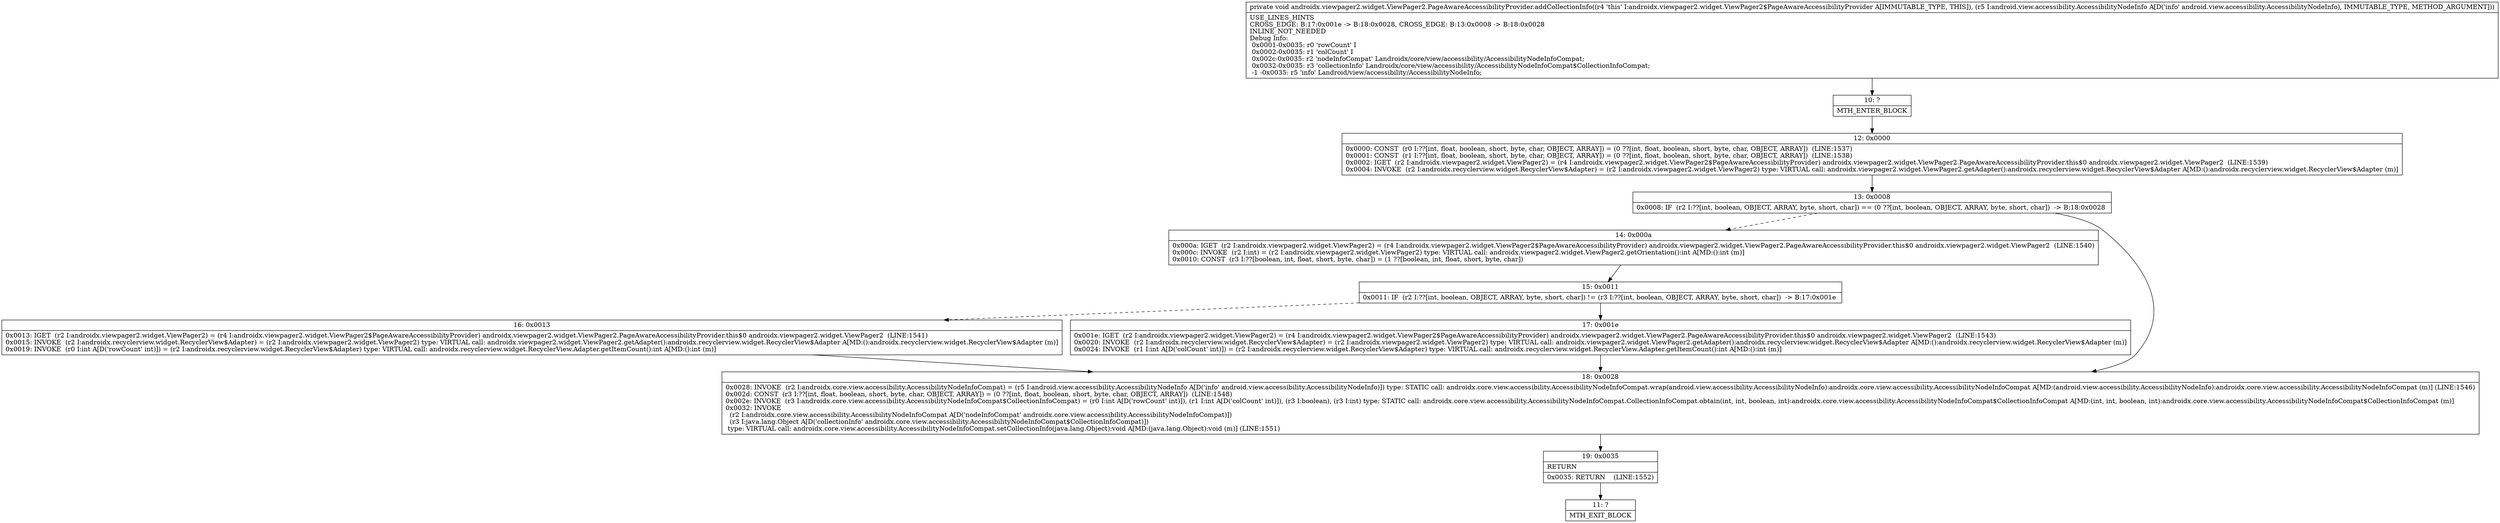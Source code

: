 digraph "CFG forandroidx.viewpager2.widget.ViewPager2.PageAwareAccessibilityProvider.addCollectionInfo(Landroid\/view\/accessibility\/AccessibilityNodeInfo;)V" {
Node_10 [shape=record,label="{10\:\ ?|MTH_ENTER_BLOCK\l}"];
Node_12 [shape=record,label="{12\:\ 0x0000|0x0000: CONST  (r0 I:??[int, float, boolean, short, byte, char, OBJECT, ARRAY]) = (0 ??[int, float, boolean, short, byte, char, OBJECT, ARRAY])  (LINE:1537)\l0x0001: CONST  (r1 I:??[int, float, boolean, short, byte, char, OBJECT, ARRAY]) = (0 ??[int, float, boolean, short, byte, char, OBJECT, ARRAY])  (LINE:1538)\l0x0002: IGET  (r2 I:androidx.viewpager2.widget.ViewPager2) = (r4 I:androidx.viewpager2.widget.ViewPager2$PageAwareAccessibilityProvider) androidx.viewpager2.widget.ViewPager2.PageAwareAccessibilityProvider.this$0 androidx.viewpager2.widget.ViewPager2  (LINE:1539)\l0x0004: INVOKE  (r2 I:androidx.recyclerview.widget.RecyclerView$Adapter) = (r2 I:androidx.viewpager2.widget.ViewPager2) type: VIRTUAL call: androidx.viewpager2.widget.ViewPager2.getAdapter():androidx.recyclerview.widget.RecyclerView$Adapter A[MD:():androidx.recyclerview.widget.RecyclerView$Adapter (m)]\l}"];
Node_13 [shape=record,label="{13\:\ 0x0008|0x0008: IF  (r2 I:??[int, boolean, OBJECT, ARRAY, byte, short, char]) == (0 ??[int, boolean, OBJECT, ARRAY, byte, short, char])  \-\> B:18:0x0028 \l}"];
Node_14 [shape=record,label="{14\:\ 0x000a|0x000a: IGET  (r2 I:androidx.viewpager2.widget.ViewPager2) = (r4 I:androidx.viewpager2.widget.ViewPager2$PageAwareAccessibilityProvider) androidx.viewpager2.widget.ViewPager2.PageAwareAccessibilityProvider.this$0 androidx.viewpager2.widget.ViewPager2  (LINE:1540)\l0x000c: INVOKE  (r2 I:int) = (r2 I:androidx.viewpager2.widget.ViewPager2) type: VIRTUAL call: androidx.viewpager2.widget.ViewPager2.getOrientation():int A[MD:():int (m)]\l0x0010: CONST  (r3 I:??[boolean, int, float, short, byte, char]) = (1 ??[boolean, int, float, short, byte, char]) \l}"];
Node_15 [shape=record,label="{15\:\ 0x0011|0x0011: IF  (r2 I:??[int, boolean, OBJECT, ARRAY, byte, short, char]) != (r3 I:??[int, boolean, OBJECT, ARRAY, byte, short, char])  \-\> B:17:0x001e \l}"];
Node_16 [shape=record,label="{16\:\ 0x0013|0x0013: IGET  (r2 I:androidx.viewpager2.widget.ViewPager2) = (r4 I:androidx.viewpager2.widget.ViewPager2$PageAwareAccessibilityProvider) androidx.viewpager2.widget.ViewPager2.PageAwareAccessibilityProvider.this$0 androidx.viewpager2.widget.ViewPager2  (LINE:1541)\l0x0015: INVOKE  (r2 I:androidx.recyclerview.widget.RecyclerView$Adapter) = (r2 I:androidx.viewpager2.widget.ViewPager2) type: VIRTUAL call: androidx.viewpager2.widget.ViewPager2.getAdapter():androidx.recyclerview.widget.RecyclerView$Adapter A[MD:():androidx.recyclerview.widget.RecyclerView$Adapter (m)]\l0x0019: INVOKE  (r0 I:int A[D('rowCount' int)]) = (r2 I:androidx.recyclerview.widget.RecyclerView$Adapter) type: VIRTUAL call: androidx.recyclerview.widget.RecyclerView.Adapter.getItemCount():int A[MD:():int (m)]\l}"];
Node_17 [shape=record,label="{17\:\ 0x001e|0x001e: IGET  (r2 I:androidx.viewpager2.widget.ViewPager2) = (r4 I:androidx.viewpager2.widget.ViewPager2$PageAwareAccessibilityProvider) androidx.viewpager2.widget.ViewPager2.PageAwareAccessibilityProvider.this$0 androidx.viewpager2.widget.ViewPager2  (LINE:1543)\l0x0020: INVOKE  (r2 I:androidx.recyclerview.widget.RecyclerView$Adapter) = (r2 I:androidx.viewpager2.widget.ViewPager2) type: VIRTUAL call: androidx.viewpager2.widget.ViewPager2.getAdapter():androidx.recyclerview.widget.RecyclerView$Adapter A[MD:():androidx.recyclerview.widget.RecyclerView$Adapter (m)]\l0x0024: INVOKE  (r1 I:int A[D('colCount' int)]) = (r2 I:androidx.recyclerview.widget.RecyclerView$Adapter) type: VIRTUAL call: androidx.recyclerview.widget.RecyclerView.Adapter.getItemCount():int A[MD:():int (m)]\l}"];
Node_18 [shape=record,label="{18\:\ 0x0028|0x0028: INVOKE  (r2 I:androidx.core.view.accessibility.AccessibilityNodeInfoCompat) = (r5 I:android.view.accessibility.AccessibilityNodeInfo A[D('info' android.view.accessibility.AccessibilityNodeInfo)]) type: STATIC call: androidx.core.view.accessibility.AccessibilityNodeInfoCompat.wrap(android.view.accessibility.AccessibilityNodeInfo):androidx.core.view.accessibility.AccessibilityNodeInfoCompat A[MD:(android.view.accessibility.AccessibilityNodeInfo):androidx.core.view.accessibility.AccessibilityNodeInfoCompat (m)] (LINE:1546)\l0x002d: CONST  (r3 I:??[int, float, boolean, short, byte, char, OBJECT, ARRAY]) = (0 ??[int, float, boolean, short, byte, char, OBJECT, ARRAY])  (LINE:1548)\l0x002e: INVOKE  (r3 I:androidx.core.view.accessibility.AccessibilityNodeInfoCompat$CollectionInfoCompat) = (r0 I:int A[D('rowCount' int)]), (r1 I:int A[D('colCount' int)]), (r3 I:boolean), (r3 I:int) type: STATIC call: androidx.core.view.accessibility.AccessibilityNodeInfoCompat.CollectionInfoCompat.obtain(int, int, boolean, int):androidx.core.view.accessibility.AccessibilityNodeInfoCompat$CollectionInfoCompat A[MD:(int, int, boolean, int):androidx.core.view.accessibility.AccessibilityNodeInfoCompat$CollectionInfoCompat (m)]\l0x0032: INVOKE  \l  (r2 I:androidx.core.view.accessibility.AccessibilityNodeInfoCompat A[D('nodeInfoCompat' androidx.core.view.accessibility.AccessibilityNodeInfoCompat)])\l  (r3 I:java.lang.Object A[D('collectionInfo' androidx.core.view.accessibility.AccessibilityNodeInfoCompat$CollectionInfoCompat)])\l type: VIRTUAL call: androidx.core.view.accessibility.AccessibilityNodeInfoCompat.setCollectionInfo(java.lang.Object):void A[MD:(java.lang.Object):void (m)] (LINE:1551)\l}"];
Node_19 [shape=record,label="{19\:\ 0x0035|RETURN\l|0x0035: RETURN    (LINE:1552)\l}"];
Node_11 [shape=record,label="{11\:\ ?|MTH_EXIT_BLOCK\l}"];
MethodNode[shape=record,label="{private void androidx.viewpager2.widget.ViewPager2.PageAwareAccessibilityProvider.addCollectionInfo((r4 'this' I:androidx.viewpager2.widget.ViewPager2$PageAwareAccessibilityProvider A[IMMUTABLE_TYPE, THIS]), (r5 I:android.view.accessibility.AccessibilityNodeInfo A[D('info' android.view.accessibility.AccessibilityNodeInfo), IMMUTABLE_TYPE, METHOD_ARGUMENT]))  | USE_LINES_HINTS\lCROSS_EDGE: B:17:0x001e \-\> B:18:0x0028, CROSS_EDGE: B:13:0x0008 \-\> B:18:0x0028\lINLINE_NOT_NEEDED\lDebug Info:\l  0x0001\-0x0035: r0 'rowCount' I\l  0x0002\-0x0035: r1 'colCount' I\l  0x002c\-0x0035: r2 'nodeInfoCompat' Landroidx\/core\/view\/accessibility\/AccessibilityNodeInfoCompat;\l  0x0032\-0x0035: r3 'collectionInfo' Landroidx\/core\/view\/accessibility\/AccessibilityNodeInfoCompat$CollectionInfoCompat;\l  \-1 \-0x0035: r5 'info' Landroid\/view\/accessibility\/AccessibilityNodeInfo;\l}"];
MethodNode -> Node_10;Node_10 -> Node_12;
Node_12 -> Node_13;
Node_13 -> Node_14[style=dashed];
Node_13 -> Node_18;
Node_14 -> Node_15;
Node_15 -> Node_16[style=dashed];
Node_15 -> Node_17;
Node_16 -> Node_18;
Node_17 -> Node_18;
Node_18 -> Node_19;
Node_19 -> Node_11;
}

